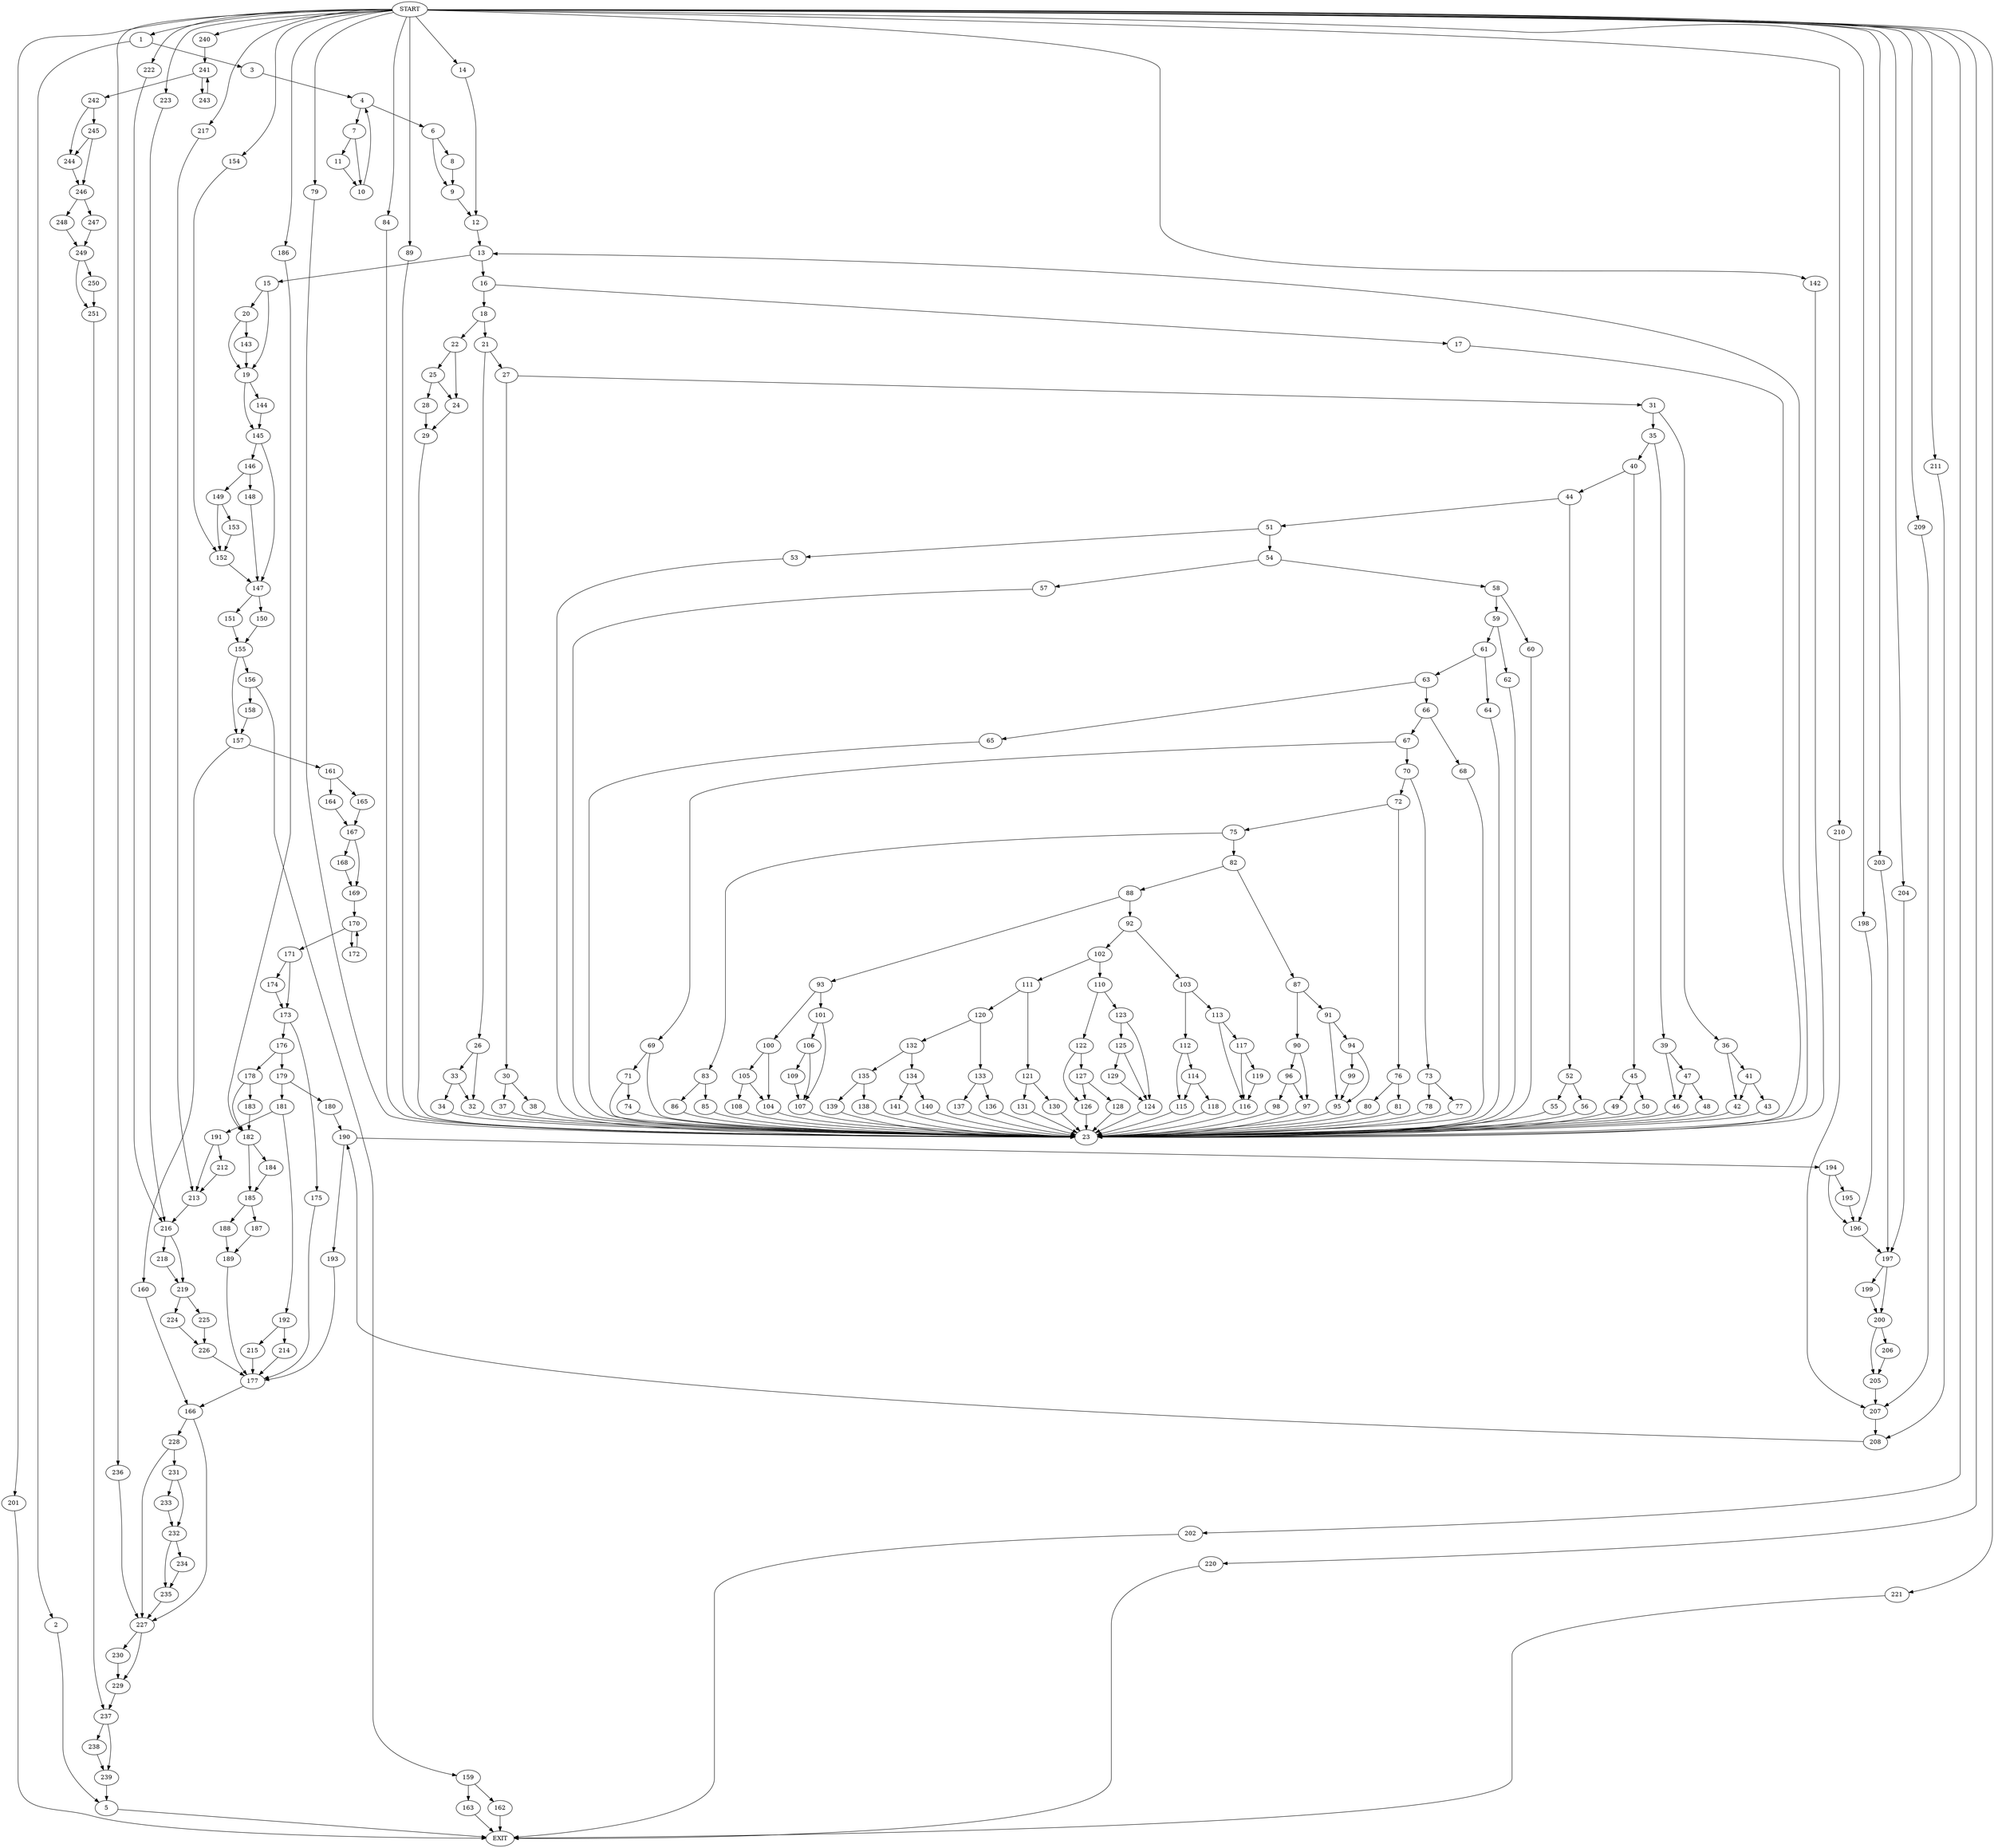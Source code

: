 digraph {
0 [label="START"]
252 [label="EXIT"]
0 -> 1
1 -> 2
1 -> 3
3 -> 4
2 -> 5
5 -> 252
4 -> 6
4 -> 7
6 -> 8
6 -> 9
7 -> 10
7 -> 11
11 -> 10
10 -> 4
8 -> 9
9 -> 12
12 -> 13
0 -> 14
14 -> 12
13 -> 15
13 -> 16
16 -> 17
16 -> 18
15 -> 19
15 -> 20
18 -> 21
18 -> 22
17 -> 23
23 -> 13
22 -> 24
22 -> 25
21 -> 26
21 -> 27
25 -> 28
25 -> 24
24 -> 29
28 -> 29
29 -> 23
27 -> 30
27 -> 31
26 -> 32
26 -> 33
33 -> 34
33 -> 32
32 -> 23
34 -> 23
31 -> 35
31 -> 36
30 -> 37
30 -> 38
37 -> 23
38 -> 23
35 -> 39
35 -> 40
36 -> 41
36 -> 42
41 -> 43
41 -> 42
42 -> 23
43 -> 23
40 -> 44
40 -> 45
39 -> 46
39 -> 47
46 -> 23
47 -> 48
47 -> 46
48 -> 23
45 -> 49
45 -> 50
44 -> 51
44 -> 52
49 -> 23
50 -> 23
51 -> 53
51 -> 54
52 -> 55
52 -> 56
55 -> 23
56 -> 23
54 -> 57
54 -> 58
53 -> 23
58 -> 59
58 -> 60
57 -> 23
60 -> 23
59 -> 61
59 -> 62
62 -> 23
61 -> 63
61 -> 64
64 -> 23
63 -> 65
63 -> 66
65 -> 23
66 -> 67
66 -> 68
67 -> 69
67 -> 70
68 -> 23
69 -> 71
69 -> 23
70 -> 72
70 -> 73
71 -> 74
71 -> 23
74 -> 23
72 -> 75
72 -> 76
73 -> 77
73 -> 78
77 -> 23
78 -> 23
0 -> 79
79 -> 23
76 -> 80
76 -> 81
75 -> 82
75 -> 83
80 -> 23
81 -> 23
0 -> 84
84 -> 23
83 -> 85
83 -> 86
82 -> 87
82 -> 88
85 -> 23
86 -> 23
0 -> 89
89 -> 23
87 -> 90
87 -> 91
88 -> 92
88 -> 93
91 -> 94
91 -> 95
90 -> 96
90 -> 97
97 -> 23
96 -> 98
96 -> 97
98 -> 23
95 -> 23
94 -> 99
94 -> 95
99 -> 95
93 -> 100
93 -> 101
92 -> 102
92 -> 103
100 -> 104
100 -> 105
101 -> 106
101 -> 107
104 -> 23
105 -> 104
105 -> 108
108 -> 23
106 -> 109
106 -> 107
107 -> 23
109 -> 107
102 -> 110
102 -> 111
103 -> 112
103 -> 113
112 -> 114
112 -> 115
113 -> 116
113 -> 117
115 -> 23
114 -> 118
114 -> 115
118 -> 23
117 -> 116
117 -> 119
116 -> 23
119 -> 116
111 -> 120
111 -> 121
110 -> 122
110 -> 123
123 -> 124
123 -> 125
122 -> 126
122 -> 127
126 -> 23
127 -> 126
127 -> 128
128 -> 23
125 -> 124
125 -> 129
124 -> 23
129 -> 124
121 -> 130
121 -> 131
120 -> 132
120 -> 133
130 -> 23
131 -> 23
132 -> 134
132 -> 135
133 -> 136
133 -> 137
137 -> 23
136 -> 23
135 -> 138
135 -> 139
134 -> 140
134 -> 141
140 -> 23
141 -> 23
139 -> 23
138 -> 23
0 -> 142
142 -> 23
20 -> 143
20 -> 19
19 -> 144
19 -> 145
143 -> 19
144 -> 145
145 -> 146
145 -> 147
146 -> 148
146 -> 149
147 -> 150
147 -> 151
149 -> 152
149 -> 153
148 -> 147
153 -> 152
152 -> 147
0 -> 154
154 -> 152
150 -> 155
151 -> 155
155 -> 156
155 -> 157
156 -> 158
156 -> 159
157 -> 160
157 -> 161
158 -> 157
159 -> 162
159 -> 163
163 -> 252
162 -> 252
161 -> 164
161 -> 165
160 -> 166
164 -> 167
165 -> 167
167 -> 168
167 -> 169
169 -> 170
168 -> 169
170 -> 171
170 -> 172
172 -> 170
171 -> 173
171 -> 174
173 -> 175
173 -> 176
174 -> 173
175 -> 177
176 -> 178
176 -> 179
179 -> 180
179 -> 181
178 -> 182
178 -> 183
183 -> 182
182 -> 184
182 -> 185
0 -> 186
186 -> 182
185 -> 187
185 -> 188
184 -> 185
188 -> 189
187 -> 189
189 -> 177
177 -> 166
180 -> 190
181 -> 191
181 -> 192
190 -> 193
190 -> 194
193 -> 177
194 -> 195
194 -> 196
196 -> 197
195 -> 196
0 -> 198
198 -> 196
197 -> 199
197 -> 200
0 -> 201
201 -> 252
0 -> 202
202 -> 252
0 -> 203
203 -> 197
0 -> 204
204 -> 197
199 -> 200
200 -> 205
200 -> 206
205 -> 207
206 -> 205
207 -> 208
0 -> 209
209 -> 207
0 -> 210
210 -> 207
208 -> 190
0 -> 211
211 -> 208
191 -> 212
191 -> 213
192 -> 214
192 -> 215
212 -> 213
213 -> 216
0 -> 217
217 -> 213
216 -> 218
216 -> 219
0 -> 220
220 -> 252
0 -> 221
221 -> 252
0 -> 222
222 -> 216
0 -> 223
223 -> 216
219 -> 224
219 -> 225
218 -> 219
224 -> 226
225 -> 226
226 -> 177
214 -> 177
215 -> 177
166 -> 227
166 -> 228
227 -> 229
227 -> 230
228 -> 227
228 -> 231
231 -> 232
231 -> 233
232 -> 234
232 -> 235
233 -> 232
235 -> 227
234 -> 235
0 -> 236
236 -> 227
230 -> 229
229 -> 237
237 -> 238
237 -> 239
0 -> 240
240 -> 241
241 -> 242
241 -> 243
242 -> 244
242 -> 245
243 -> 241
245 -> 246
245 -> 244
244 -> 246
246 -> 247
246 -> 248
247 -> 249
248 -> 249
249 -> 250
249 -> 251
251 -> 237
250 -> 251
239 -> 5
238 -> 239
}
